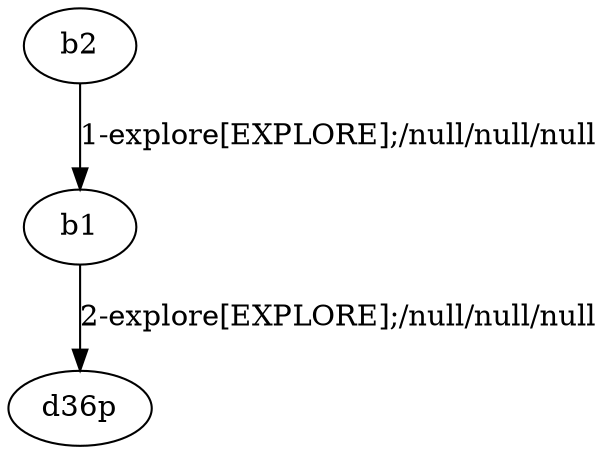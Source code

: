 # Total number of goals covered by this test: 1
# b1 --> d36p

digraph g {
"b2" -> "b1" [label = "1-explore[EXPLORE];/null/null/null"];
"b1" -> "d36p" [label = "2-explore[EXPLORE];/null/null/null"];
}